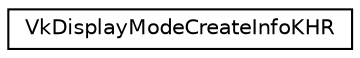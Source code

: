 digraph "Graphical Class Hierarchy"
{
 // LATEX_PDF_SIZE
  edge [fontname="Helvetica",fontsize="10",labelfontname="Helvetica",labelfontsize="10"];
  node [fontname="Helvetica",fontsize="10",shape=record];
  rankdir="LR";
  Node0 [label="VkDisplayModeCreateInfoKHR",height=0.2,width=0.4,color="black", fillcolor="white", style="filled",URL="$de/d83/structVkDisplayModeCreateInfoKHR.html",tooltip=" "];
}
